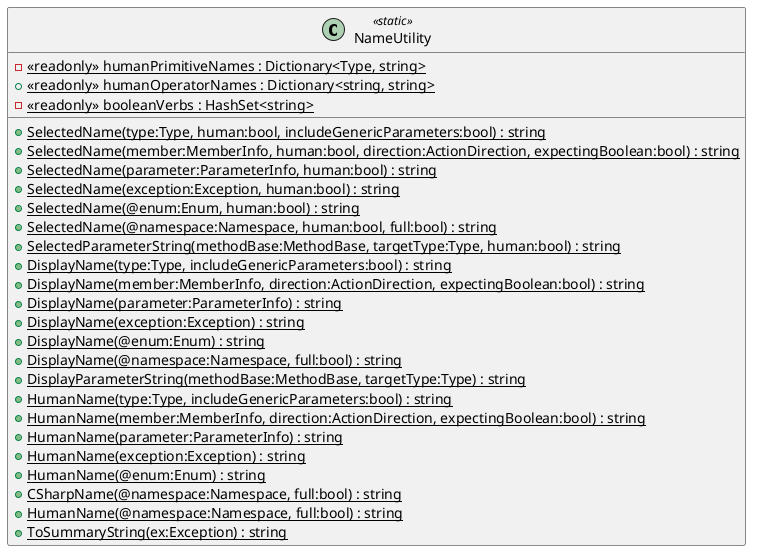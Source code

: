@startuml
class NameUtility <<static>> {
    - {static} <<readonly>> humanPrimitiveNames : Dictionary<Type, string>
    + {static} <<readonly>> humanOperatorNames : Dictionary<string, string>
    - {static} <<readonly>> booleanVerbs : HashSet<string>
    + {static} SelectedName(type:Type, human:bool, includeGenericParameters:bool) : string
    + {static} SelectedName(member:MemberInfo, human:bool, direction:ActionDirection, expectingBoolean:bool) : string
    + {static} SelectedName(parameter:ParameterInfo, human:bool) : string
    + {static} SelectedName(exception:Exception, human:bool) : string
    + {static} SelectedName(@enum:Enum, human:bool) : string
    + {static} SelectedName(@namespace:Namespace, human:bool, full:bool) : string
    + {static} SelectedParameterString(methodBase:MethodBase, targetType:Type, human:bool) : string
    + {static} DisplayName(type:Type, includeGenericParameters:bool) : string
    + {static} DisplayName(member:MemberInfo, direction:ActionDirection, expectingBoolean:bool) : string
    + {static} DisplayName(parameter:ParameterInfo) : string
    + {static} DisplayName(exception:Exception) : string
    + {static} DisplayName(@enum:Enum) : string
    + {static} DisplayName(@namespace:Namespace, full:bool) : string
    + {static} DisplayParameterString(methodBase:MethodBase, targetType:Type) : string
    + {static} HumanName(type:Type, includeGenericParameters:bool) : string
    + {static} HumanName(member:MemberInfo, direction:ActionDirection, expectingBoolean:bool) : string
    + {static} HumanName(parameter:ParameterInfo) : string
    + {static} HumanName(exception:Exception) : string
    + {static} HumanName(@enum:Enum) : string
    + {static} CSharpName(@namespace:Namespace, full:bool) : string
    + {static} HumanName(@namespace:Namespace, full:bool) : string
    + {static} ToSummaryString(ex:Exception) : string
}
@enduml
